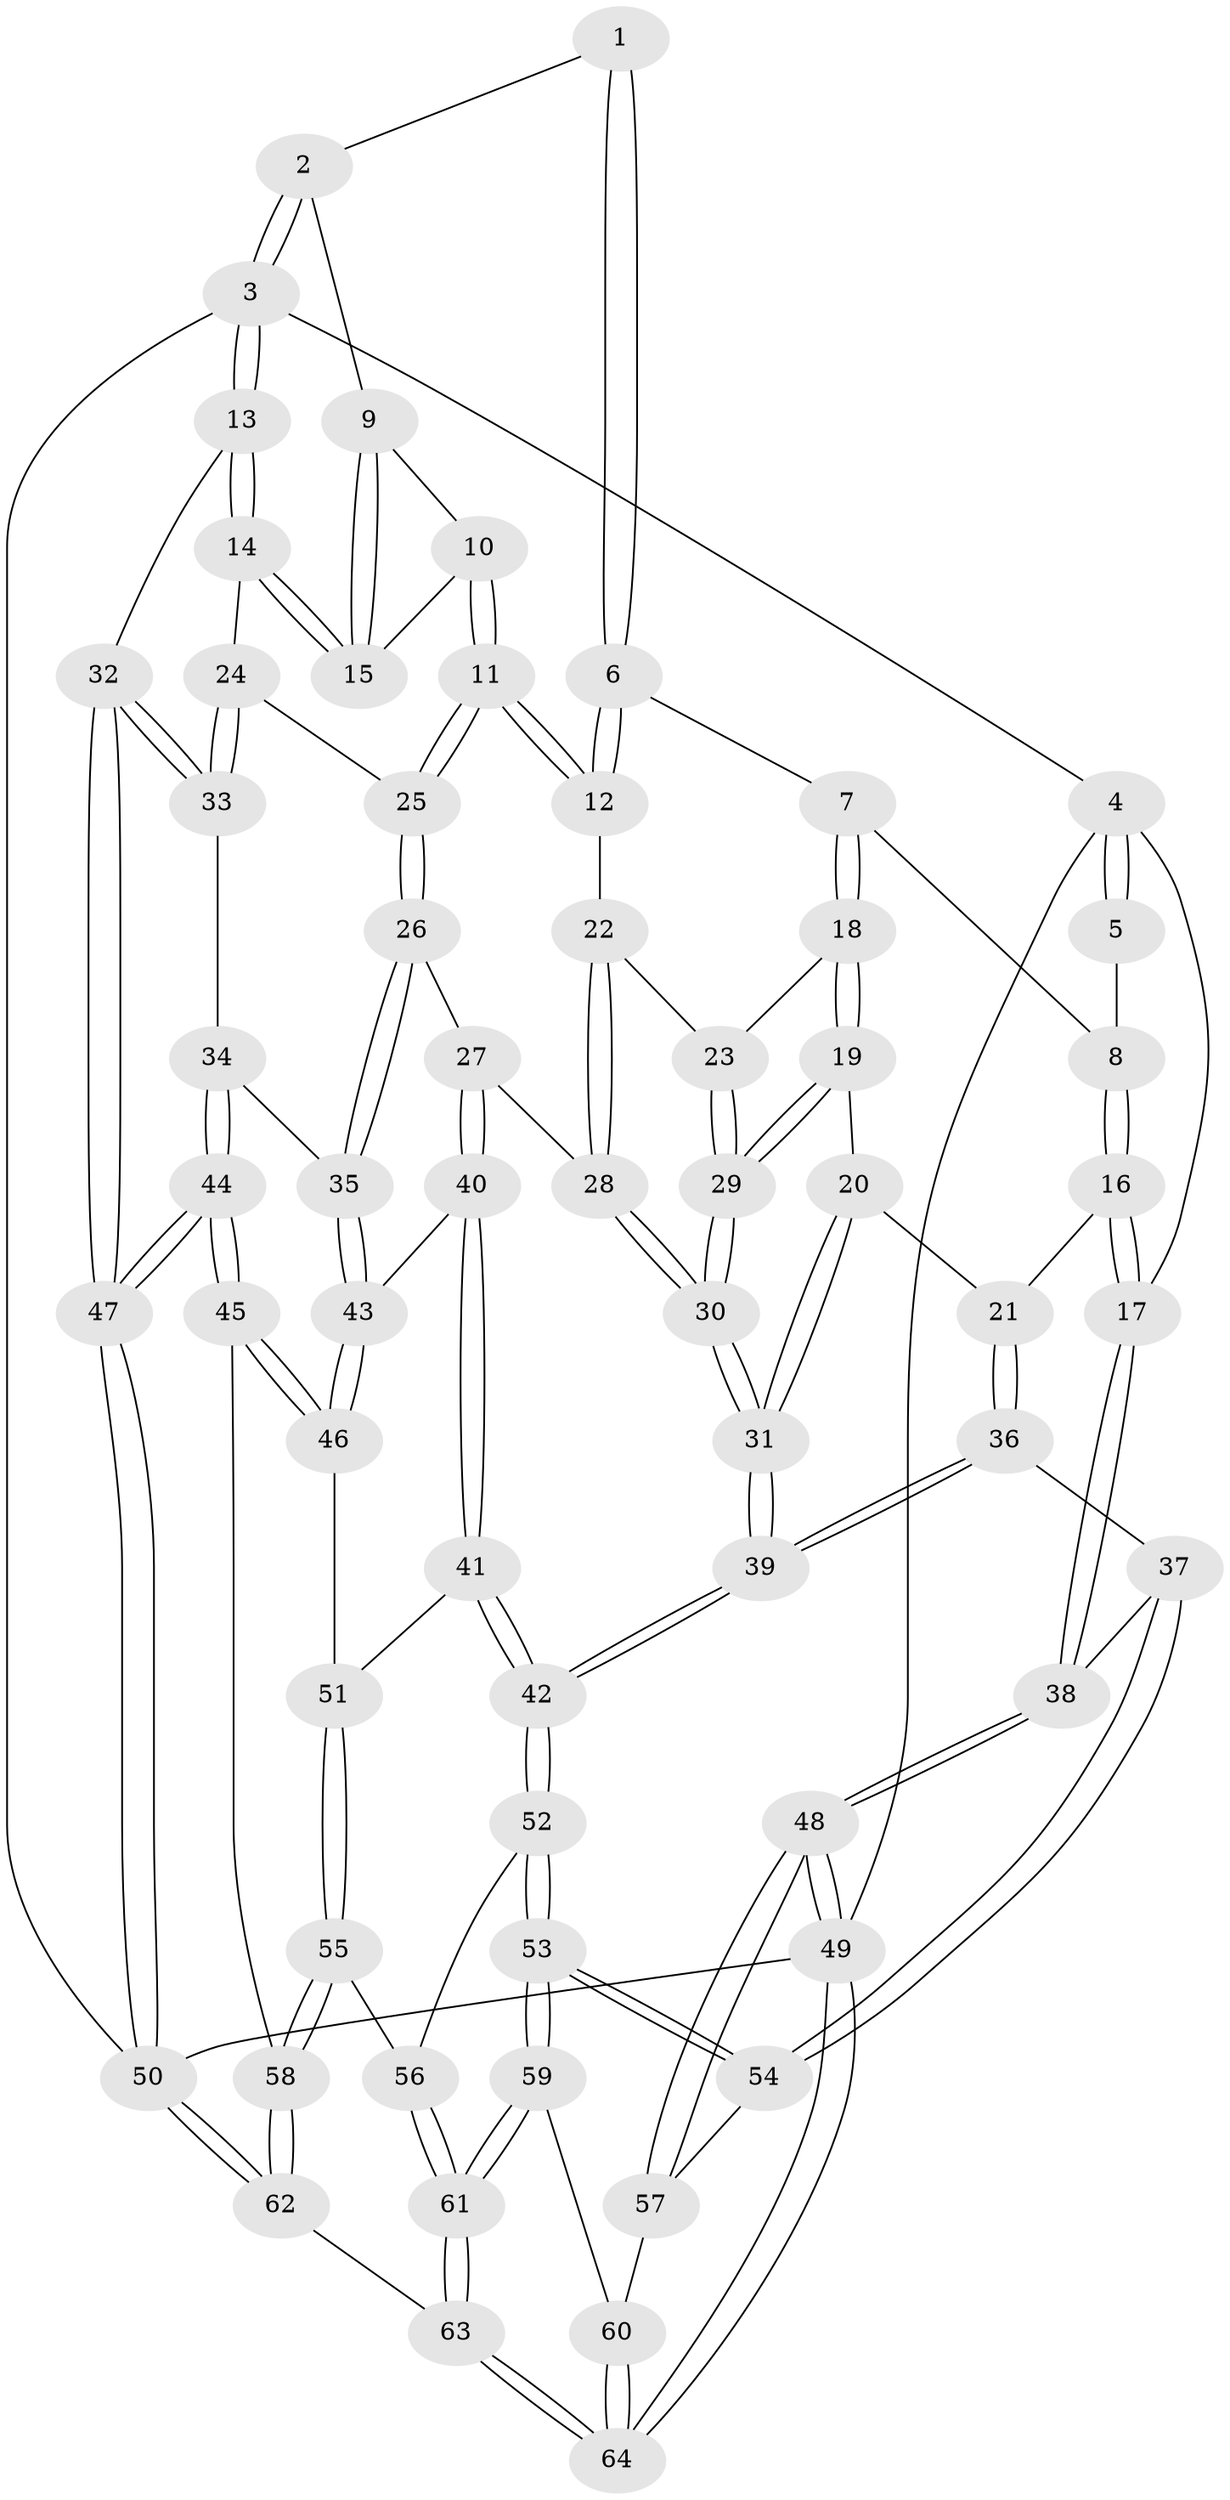 // coarse degree distribution, {2: 0.045454545454545456, 4: 0.29545454545454547, 5: 0.4090909090909091, 3: 0.045454545454545456, 7: 0.09090909090909091, 6: 0.11363636363636363}
// Generated by graph-tools (version 1.1) at 2025/07/03/04/25 22:07:07]
// undirected, 64 vertices, 157 edges
graph export_dot {
graph [start="1"]
  node [color=gray90,style=filled];
  1 [pos="+0.5051245688699394+0"];
  2 [pos="+0.757149200956802+0"];
  3 [pos="+1+0"];
  4 [pos="+0+0"];
  5 [pos="+0+0"];
  6 [pos="+0.43976140287476323+0.06893217780168437"];
  7 [pos="+0.2843624957715196+0.13218292386664252"];
  8 [pos="+0.22196592508822988+0.12691951409003022"];
  9 [pos="+0.7438402427567374+0"];
  10 [pos="+0.6759107974380782+0.20921978611087816"];
  11 [pos="+0.5790985716095752+0.29946352443713464"];
  12 [pos="+0.48459106596296425+0.24764212891695606"];
  13 [pos="+1+0.1265295962622554"];
  14 [pos="+0.8073377563420788+0.25845599417862014"];
  15 [pos="+0.8044363911069066+0.25516506663053"];
  16 [pos="+0.09572078276552068+0.21329086878718756"];
  17 [pos="+0+0.04472571305381214"];
  18 [pos="+0.2712265244613022+0.2847933046667506"];
  19 [pos="+0.23006305227915624+0.3214462838519414"];
  20 [pos="+0.21104058171984727+0.3269286745425257"];
  21 [pos="+0.16833424844135822+0.33248882277058117"];
  22 [pos="+0.46111940969235377+0.2683134132421078"];
  23 [pos="+0.44561723037175166+0.27969357419358837"];
  24 [pos="+0.7801140825848182+0.35058245323512094"];
  25 [pos="+0.5852979624398558+0.3103743701304676"];
  26 [pos="+0.589224711436512+0.4319371349213316"];
  27 [pos="+0.5201898428093085+0.5187586439265818"];
  28 [pos="+0.4731139671788957+0.5141440211420117"];
  29 [pos="+0.3678991707491474+0.4127979583970272"];
  30 [pos="+0.3656765514613073+0.516403780887297"];
  31 [pos="+0.3441787888688166+0.5344763628812829"];
  32 [pos="+1+0.4431033322081767"];
  33 [pos="+0.8422724637165969+0.47552802056655374"];
  34 [pos="+0.8229168305096378+0.4942573417132296"];
  35 [pos="+0.7699165217514076+0.5141357058087486"];
  36 [pos="+0.05494164770098244+0.6035228571126003"];
  37 [pos="+0+0.6107266295358159"];
  38 [pos="+0+0.6070397835637398"];
  39 [pos="+0.2213193064743471+0.66347601908196"];
  40 [pos="+0.5266896631123024+0.5320099420709824"];
  41 [pos="+0.5288720873243299+0.7277571120436448"];
  42 [pos="+0.22157467374169587+0.6638504632569916"];
  43 [pos="+0.6949219498675306+0.6132497877615851"];
  44 [pos="+0.9081243636063431+0.9402940548990172"];
  45 [pos="+0.7575170570213642+0.8472142939034458"];
  46 [pos="+0.6705909398061943+0.7711306789022891"];
  47 [pos="+1+1"];
  48 [pos="+0+0.8370829379838131"];
  49 [pos="+0+1"];
  50 [pos="+1+1"];
  51 [pos="+0.5617744392467586+0.7590483154190013"];
  52 [pos="+0.2545226970359903+0.8196457017056576"];
  53 [pos="+0.25110771431592804+0.832980007305223"];
  54 [pos="+0.07022535893892985+0.913198621906608"];
  55 [pos="+0.46520585245091217+0.8895680582156621"];
  56 [pos="+0.4476167792486871+0.8882121590622704"];
  57 [pos="+0.06447794874751153+0.9278627483079788"];
  58 [pos="+0.5010262193224039+0.9716873381764338"];
  59 [pos="+0.24691121194802482+0.9031085817972857"];
  60 [pos="+0.0758293655976318+0.9920443268123624"];
  61 [pos="+0.2903956980109264+1"];
  62 [pos="+0.5116924870616189+1"];
  63 [pos="+0.3058643498274681+1"];
  64 [pos="+0+1"];
  1 -- 2;
  1 -- 6;
  1 -- 6;
  2 -- 3;
  2 -- 3;
  2 -- 9;
  3 -- 4;
  3 -- 13;
  3 -- 13;
  3 -- 50;
  4 -- 5;
  4 -- 5;
  4 -- 17;
  4 -- 49;
  5 -- 8;
  6 -- 7;
  6 -- 12;
  6 -- 12;
  7 -- 8;
  7 -- 18;
  7 -- 18;
  8 -- 16;
  8 -- 16;
  9 -- 10;
  9 -- 15;
  9 -- 15;
  10 -- 11;
  10 -- 11;
  10 -- 15;
  11 -- 12;
  11 -- 12;
  11 -- 25;
  11 -- 25;
  12 -- 22;
  13 -- 14;
  13 -- 14;
  13 -- 32;
  14 -- 15;
  14 -- 15;
  14 -- 24;
  16 -- 17;
  16 -- 17;
  16 -- 21;
  17 -- 38;
  17 -- 38;
  18 -- 19;
  18 -- 19;
  18 -- 23;
  19 -- 20;
  19 -- 29;
  19 -- 29;
  20 -- 21;
  20 -- 31;
  20 -- 31;
  21 -- 36;
  21 -- 36;
  22 -- 23;
  22 -- 28;
  22 -- 28;
  23 -- 29;
  23 -- 29;
  24 -- 25;
  24 -- 33;
  24 -- 33;
  25 -- 26;
  25 -- 26;
  26 -- 27;
  26 -- 35;
  26 -- 35;
  27 -- 28;
  27 -- 40;
  27 -- 40;
  28 -- 30;
  28 -- 30;
  29 -- 30;
  29 -- 30;
  30 -- 31;
  30 -- 31;
  31 -- 39;
  31 -- 39;
  32 -- 33;
  32 -- 33;
  32 -- 47;
  32 -- 47;
  33 -- 34;
  34 -- 35;
  34 -- 44;
  34 -- 44;
  35 -- 43;
  35 -- 43;
  36 -- 37;
  36 -- 39;
  36 -- 39;
  37 -- 38;
  37 -- 54;
  37 -- 54;
  38 -- 48;
  38 -- 48;
  39 -- 42;
  39 -- 42;
  40 -- 41;
  40 -- 41;
  40 -- 43;
  41 -- 42;
  41 -- 42;
  41 -- 51;
  42 -- 52;
  42 -- 52;
  43 -- 46;
  43 -- 46;
  44 -- 45;
  44 -- 45;
  44 -- 47;
  44 -- 47;
  45 -- 46;
  45 -- 46;
  45 -- 58;
  46 -- 51;
  47 -- 50;
  47 -- 50;
  48 -- 49;
  48 -- 49;
  48 -- 57;
  48 -- 57;
  49 -- 64;
  49 -- 64;
  49 -- 50;
  50 -- 62;
  50 -- 62;
  51 -- 55;
  51 -- 55;
  52 -- 53;
  52 -- 53;
  52 -- 56;
  53 -- 54;
  53 -- 54;
  53 -- 59;
  53 -- 59;
  54 -- 57;
  55 -- 56;
  55 -- 58;
  55 -- 58;
  56 -- 61;
  56 -- 61;
  57 -- 60;
  58 -- 62;
  58 -- 62;
  59 -- 60;
  59 -- 61;
  59 -- 61;
  60 -- 64;
  60 -- 64;
  61 -- 63;
  61 -- 63;
  62 -- 63;
  63 -- 64;
  63 -- 64;
}
